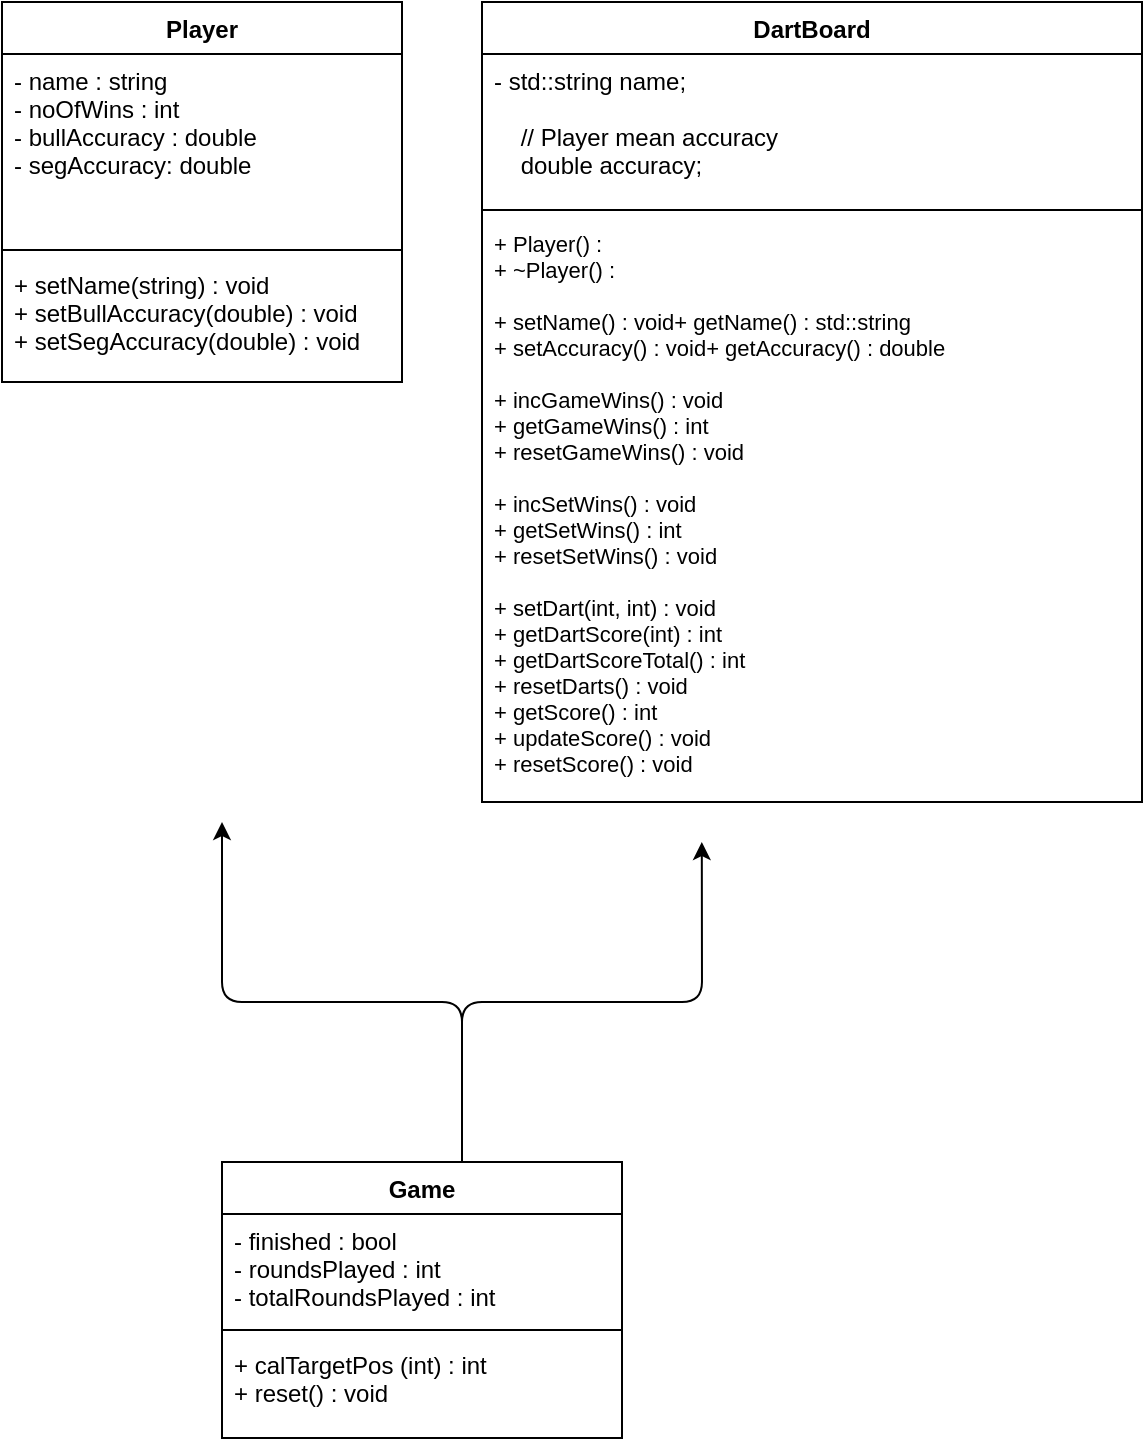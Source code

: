 <mxfile version="13.0.6" type="github">
  <diagram id="KvIgnxkLXuehH7X5kyKA" name="Page-1">
    <mxGraphModel dx="539" dy="779" grid="1" gridSize="10" guides="1" tooltips="1" connect="1" arrows="1" fold="1" page="1" pageScale="1" pageWidth="1169" pageHeight="826" math="0" shadow="0">
      <root>
        <mxCell id="0" />
        <mxCell id="1" parent="0" />
        <mxCell id="xvUeXTyLHobFcFk8aWzV-1" value="Player" style="swimlane;fontStyle=1;align=center;verticalAlign=top;childLayout=stackLayout;horizontal=1;startSize=26;horizontalStack=0;resizeParent=1;resizeParentMax=0;resizeLast=0;collapsible=1;marginBottom=0;" parent="1" vertex="1">
          <mxGeometry x="40" y="80" width="200" height="190" as="geometry" />
        </mxCell>
        <mxCell id="xvUeXTyLHobFcFk8aWzV-2" value="- name : string&#xa;- noOfWins : int&#xa;- bullAccuracy : double&#xa;- segAccuracy: double&#xa;&#xa;&#xa;&#xa;" style="text;strokeColor=none;fillColor=none;align=left;verticalAlign=top;spacingLeft=4;spacingRight=4;overflow=hidden;rotatable=0;points=[[0,0.5],[1,0.5]];portConstraint=eastwest;" parent="xvUeXTyLHobFcFk8aWzV-1" vertex="1">
          <mxGeometry y="26" width="200" height="94" as="geometry" />
        </mxCell>
        <mxCell id="xvUeXTyLHobFcFk8aWzV-3" value="" style="line;strokeWidth=1;fillColor=none;align=left;verticalAlign=middle;spacingTop=-1;spacingLeft=3;spacingRight=3;rotatable=0;labelPosition=right;points=[];portConstraint=eastwest;" parent="xvUeXTyLHobFcFk8aWzV-1" vertex="1">
          <mxGeometry y="120" width="200" height="8" as="geometry" />
        </mxCell>
        <mxCell id="xvUeXTyLHobFcFk8aWzV-4" value="+ setName(string) : void&#xa;+ setBullAccuracy(double) : void&#xa;+ setSegAccuracy(double) : void&#xa;" style="text;strokeColor=none;fillColor=none;align=left;verticalAlign=top;spacingLeft=4;spacingRight=4;overflow=hidden;rotatable=0;points=[[0,0.5],[1,0.5]];portConstraint=eastwest;" parent="xvUeXTyLHobFcFk8aWzV-1" vertex="1">
          <mxGeometry y="128" width="200" height="62" as="geometry" />
        </mxCell>
        <mxCell id="xvUeXTyLHobFcFk8aWzV-9" value="DartBoard" style="swimlane;fontStyle=1;align=center;verticalAlign=top;childLayout=stackLayout;horizontal=1;startSize=26;horizontalStack=0;resizeParent=1;resizeParentMax=0;resizeLast=0;collapsible=1;marginBottom=0;" parent="1" vertex="1">
          <mxGeometry x="280" y="80" width="330" height="400" as="geometry" />
        </mxCell>
        <mxCell id="xvUeXTyLHobFcFk8aWzV-10" value="- std::string name;&#xa;&#xa;    // Player mean accuracy&#xa;    double accuracy;&#xa;&#xa;    // Player Score&#xa;    int score;&#xa;&#xa;    // Array of dart score, reset to 0 after each turn &#xa;    int dart[3];&#xa;&#xa;    // Player games wins, reset each set&#xa;    int gameWins;&#xa;&#xa;    // No. of wins&#xa;    int setWins;nt&#xa;&#xa;&#xa;&#xa;&#xa;&#xa;&#xa;&#xa;&#xa;" style="text;strokeColor=none;fillColor=none;align=left;verticalAlign=top;spacingLeft=4;spacingRight=4;overflow=hidden;rotatable=0;points=[[0,0.5],[1,0.5]];portConstraint=eastwest;" parent="xvUeXTyLHobFcFk8aWzV-9" vertex="1">
          <mxGeometry y="26" width="330" height="74" as="geometry" />
        </mxCell>
        <mxCell id="xvUeXTyLHobFcFk8aWzV-11" value="" style="line;strokeWidth=1;fillColor=none;align=left;verticalAlign=middle;spacingTop=-1;spacingLeft=3;spacingRight=3;rotatable=0;labelPosition=right;points=[];portConstraint=eastwest;" parent="xvUeXTyLHobFcFk8aWzV-9" vertex="1">
          <mxGeometry y="100" width="330" height="8" as="geometry" />
        </mxCell>
        <mxCell id="xvUeXTyLHobFcFk8aWzV-12" value="+ Player() : &#xa;+ ~Player() :&#xa;&#xa;+ setName() : void+ getName() : std::string&#xa;+ setAccuracy() : void+ getAccuracy() : double&#xa;&#xa;+ incGameWins() : void&#xa;+ getGameWins() : int&#xa;+ resetGameWins() : void&#xa;&#xa;+ incSetWins() : void&#xa;+ getSetWins() : int&#xa;+ resetSetWins() : void&#xa;&#xa;+ setDart(int, int) : void&#xa;+ getDartScore(int) : int&#xa;+ getDartScoreTotal() : int &#xa;+ resetDarts() : void&#xa;+ getScore() : int &#xa;+ updateScore() : void &#xa;+ resetScore() : void" style="text;strokeColor=none;fillColor=none;align=left;verticalAlign=top;spacingLeft=4;spacingRight=4;overflow=hidden;rotatable=0;points=[[0,0.5],[1,0.5]];portConstraint=eastwest;fontSize=11;" parent="xvUeXTyLHobFcFk8aWzV-9" vertex="1">
          <mxGeometry y="108" width="330" height="292" as="geometry" />
        </mxCell>
        <mxCell id="xvUeXTyLHobFcFk8aWzV-13" value="" style="endArrow=classic;html=1;entryX=0.545;entryY=1;entryDx=0;entryDy=0;entryPerimeter=0;exitX=0.6;exitY=0;exitDx=0;exitDy=0;exitPerimeter=0;" parent="1" source="xvUeXTyLHobFcFk8aWzV-5" edge="1">
          <mxGeometry width="50" height="50" relative="1" as="geometry">
            <mxPoint x="270" y="620" as="sourcePoint" />
            <mxPoint x="389.9" y="500" as="targetPoint" />
            <Array as="points">
              <mxPoint x="270" y="580" />
              <mxPoint x="390" y="580" />
            </Array>
          </mxGeometry>
        </mxCell>
        <mxCell id="xvUeXTyLHobFcFk8aWzV-14" value="" style="endArrow=classic;html=1;" parent="1" edge="1">
          <mxGeometry width="50" height="50" relative="1" as="geometry">
            <mxPoint x="270" y="660" as="sourcePoint" />
            <mxPoint x="150" y="490" as="targetPoint" />
            <Array as="points">
              <mxPoint x="270" y="580" />
              <mxPoint x="150" y="580" />
            </Array>
          </mxGeometry>
        </mxCell>
        <mxCell id="xvUeXTyLHobFcFk8aWzV-5" value="Game" style="swimlane;fontStyle=1;align=center;verticalAlign=top;childLayout=stackLayout;horizontal=1;startSize=26;horizontalStack=0;resizeParent=1;resizeParentMax=0;resizeLast=0;collapsible=1;marginBottom=0;" parent="1" vertex="1">
          <mxGeometry x="150" y="660" width="200" height="138" as="geometry" />
        </mxCell>
        <mxCell id="xvUeXTyLHobFcFk8aWzV-6" value="- finished : bool&#xa;- roundsPlayed : int&#xa;- totalRoundsPlayed : int&#xa;&#xa;" style="text;strokeColor=none;fillColor=none;align=left;verticalAlign=top;spacingLeft=4;spacingRight=4;overflow=hidden;rotatable=0;points=[[0,0.5],[1,0.5]];portConstraint=eastwest;" parent="xvUeXTyLHobFcFk8aWzV-5" vertex="1">
          <mxGeometry y="26" width="200" height="54" as="geometry" />
        </mxCell>
        <mxCell id="xvUeXTyLHobFcFk8aWzV-7" value="" style="line;strokeWidth=1;fillColor=none;align=left;verticalAlign=middle;spacingTop=-1;spacingLeft=3;spacingRight=3;rotatable=0;labelPosition=right;points=[];portConstraint=eastwest;" parent="xvUeXTyLHobFcFk8aWzV-5" vertex="1">
          <mxGeometry y="80" width="200" height="8" as="geometry" />
        </mxCell>
        <mxCell id="xvUeXTyLHobFcFk8aWzV-8" value="+ calTargetPos (int) : int&#xa;+ reset() : void&#xa;" style="text;strokeColor=none;fillColor=none;align=left;verticalAlign=top;spacingLeft=4;spacingRight=4;overflow=hidden;rotatable=0;points=[[0,0.5],[1,0.5]];portConstraint=eastwest;" parent="xvUeXTyLHobFcFk8aWzV-5" vertex="1">
          <mxGeometry y="88" width="200" height="50" as="geometry" />
        </mxCell>
      </root>
    </mxGraphModel>
  </diagram>
</mxfile>

